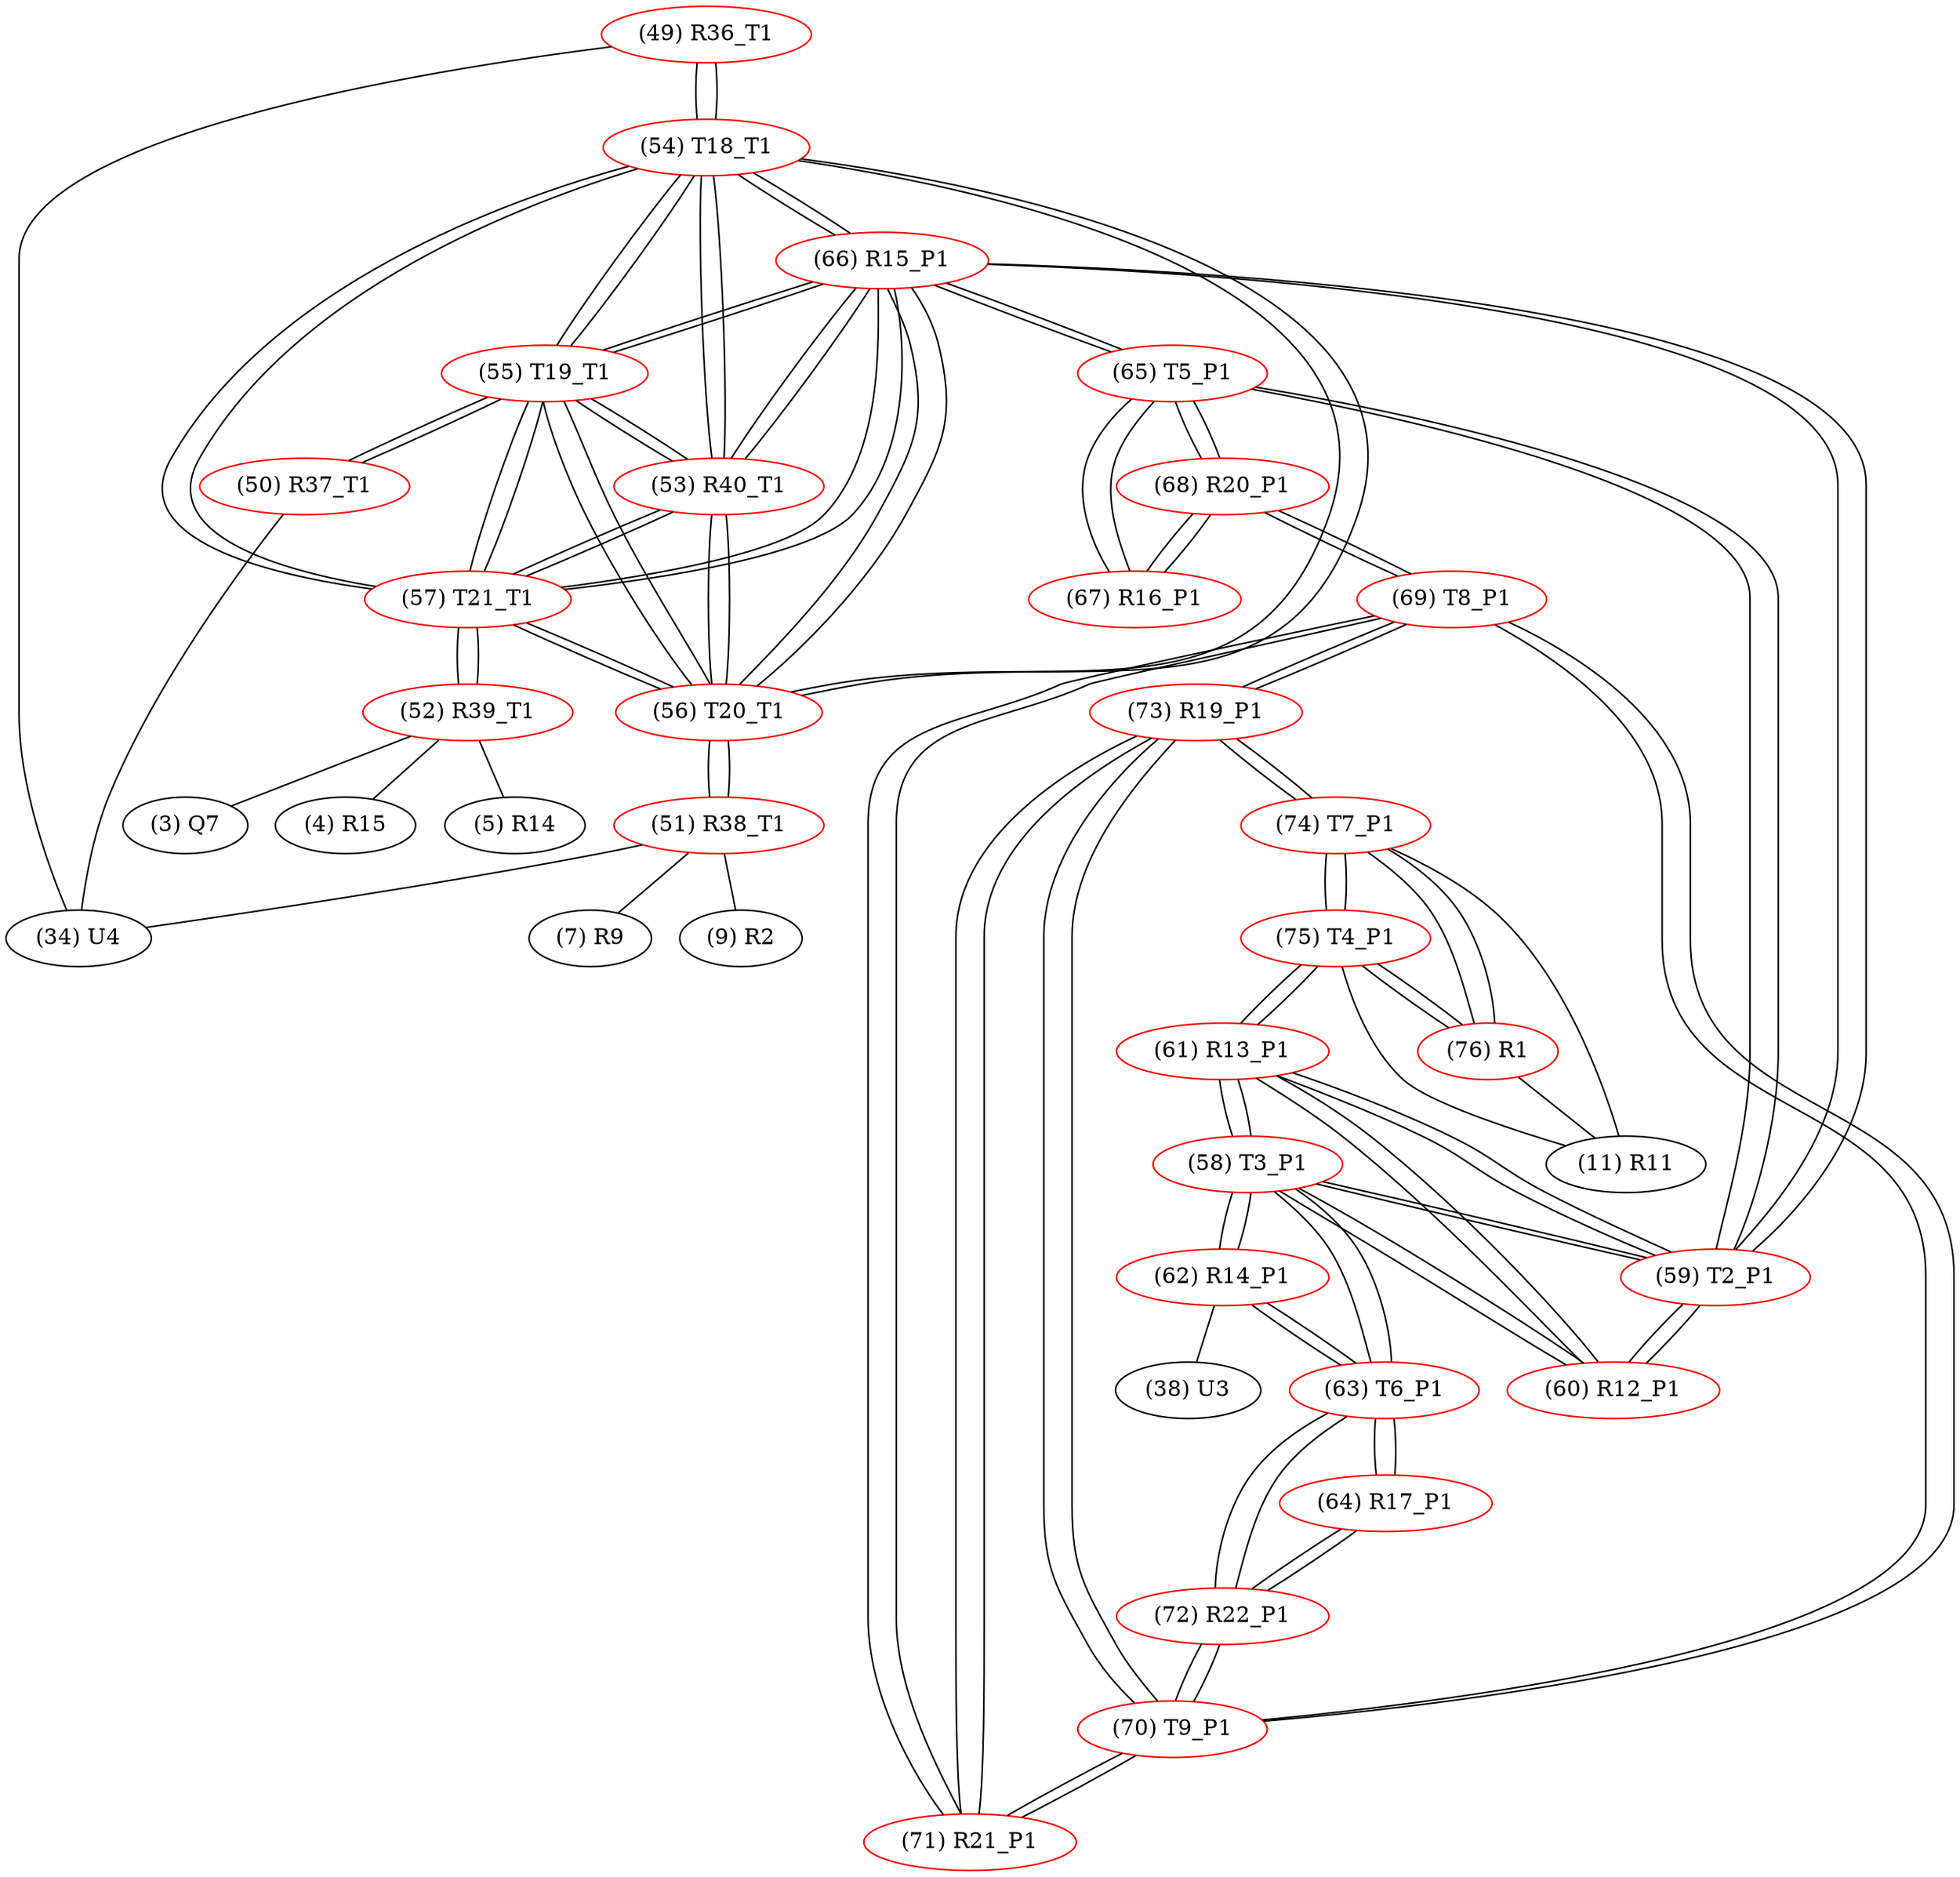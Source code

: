 graph {
	49 [label="(49) R36_T1" color=red]
	34 [label="(34) U4"]
	54 [label="(54) T18_T1"]
	50 [label="(50) R37_T1" color=red]
	34 [label="(34) U4"]
	55 [label="(55) T19_T1"]
	51 [label="(51) R38_T1" color=red]
	34 [label="(34) U4"]
	7 [label="(7) R9"]
	9 [label="(9) R2"]
	56 [label="(56) T20_T1"]
	52 [label="(52) R39_T1" color=red]
	3 [label="(3) Q7"]
	4 [label="(4) R15"]
	5 [label="(5) R14"]
	57 [label="(57) T21_T1"]
	53 [label="(53) R40_T1" color=red]
	66 [label="(66) R15_P1"]
	54 [label="(54) T18_T1"]
	57 [label="(57) T21_T1"]
	56 [label="(56) T20_T1"]
	55 [label="(55) T19_T1"]
	54 [label="(54) T18_T1" color=red]
	49 [label="(49) R36_T1"]
	66 [label="(66) R15_P1"]
	57 [label="(57) T21_T1"]
	56 [label="(56) T20_T1"]
	55 [label="(55) T19_T1"]
	53 [label="(53) R40_T1"]
	55 [label="(55) T19_T1" color=red]
	50 [label="(50) R37_T1"]
	66 [label="(66) R15_P1"]
	54 [label="(54) T18_T1"]
	57 [label="(57) T21_T1"]
	56 [label="(56) T20_T1"]
	53 [label="(53) R40_T1"]
	56 [label="(56) T20_T1" color=red]
	51 [label="(51) R38_T1"]
	66 [label="(66) R15_P1"]
	54 [label="(54) T18_T1"]
	57 [label="(57) T21_T1"]
	55 [label="(55) T19_T1"]
	53 [label="(53) R40_T1"]
	57 [label="(57) T21_T1" color=red]
	52 [label="(52) R39_T1"]
	66 [label="(66) R15_P1"]
	54 [label="(54) T18_T1"]
	56 [label="(56) T20_T1"]
	55 [label="(55) T19_T1"]
	53 [label="(53) R40_T1"]
	58 [label="(58) T3_P1" color=red]
	62 [label="(62) R14_P1"]
	63 [label="(63) T6_P1"]
	61 [label="(61) R13_P1"]
	60 [label="(60) R12_P1"]
	59 [label="(59) T2_P1"]
	59 [label="(59) T2_P1" color=red]
	61 [label="(61) R13_P1"]
	58 [label="(58) T3_P1"]
	60 [label="(60) R12_P1"]
	65 [label="(65) T5_P1"]
	66 [label="(66) R15_P1"]
	60 [label="(60) R12_P1" color=red]
	61 [label="(61) R13_P1"]
	58 [label="(58) T3_P1"]
	59 [label="(59) T2_P1"]
	61 [label="(61) R13_P1" color=red]
	75 [label="(75) T4_P1"]
	58 [label="(58) T3_P1"]
	60 [label="(60) R12_P1"]
	59 [label="(59) T2_P1"]
	62 [label="(62) R14_P1" color=red]
	38 [label="(38) U3"]
	58 [label="(58) T3_P1"]
	63 [label="(63) T6_P1"]
	63 [label="(63) T6_P1" color=red]
	62 [label="(62) R14_P1"]
	58 [label="(58) T3_P1"]
	72 [label="(72) R22_P1"]
	64 [label="(64) R17_P1"]
	64 [label="(64) R17_P1" color=red]
	72 [label="(72) R22_P1"]
	63 [label="(63) T6_P1"]
	65 [label="(65) T5_P1" color=red]
	59 [label="(59) T2_P1"]
	66 [label="(66) R15_P1"]
	67 [label="(67) R16_P1"]
	68 [label="(68) R20_P1"]
	66 [label="(66) R15_P1" color=red]
	54 [label="(54) T18_T1"]
	57 [label="(57) T21_T1"]
	56 [label="(56) T20_T1"]
	55 [label="(55) T19_T1"]
	53 [label="(53) R40_T1"]
	59 [label="(59) T2_P1"]
	65 [label="(65) T5_P1"]
	67 [label="(67) R16_P1" color=red]
	65 [label="(65) T5_P1"]
	68 [label="(68) R20_P1"]
	68 [label="(68) R20_P1" color=red]
	69 [label="(69) T8_P1"]
	67 [label="(67) R16_P1"]
	65 [label="(65) T5_P1"]
	69 [label="(69) T8_P1" color=red]
	70 [label="(70) T9_P1"]
	71 [label="(71) R21_P1"]
	73 [label="(73) R19_P1"]
	68 [label="(68) R20_P1"]
	70 [label="(70) T9_P1" color=red]
	72 [label="(72) R22_P1"]
	71 [label="(71) R21_P1"]
	69 [label="(69) T8_P1"]
	73 [label="(73) R19_P1"]
	71 [label="(71) R21_P1" color=red]
	70 [label="(70) T9_P1"]
	69 [label="(69) T8_P1"]
	73 [label="(73) R19_P1"]
	72 [label="(72) R22_P1" color=red]
	70 [label="(70) T9_P1"]
	63 [label="(63) T6_P1"]
	64 [label="(64) R17_P1"]
	73 [label="(73) R19_P1" color=red]
	70 [label="(70) T9_P1"]
	71 [label="(71) R21_P1"]
	69 [label="(69) T8_P1"]
	74 [label="(74) T7_P1"]
	74 [label="(74) T7_P1" color=red]
	76 [label="(76) R1"]
	75 [label="(75) T4_P1"]
	11 [label="(11) R11"]
	73 [label="(73) R19_P1"]
	75 [label="(75) T4_P1" color=red]
	61 [label="(61) R13_P1"]
	76 [label="(76) R1"]
	74 [label="(74) T7_P1"]
	11 [label="(11) R11"]
	76 [label="(76) R1" color=red]
	75 [label="(75) T4_P1"]
	74 [label="(74) T7_P1"]
	11 [label="(11) R11"]
	49 -- 34
	49 -- 54
	50 -- 34
	50 -- 55
	51 -- 34
	51 -- 7
	51 -- 9
	51 -- 56
	52 -- 3
	52 -- 4
	52 -- 5
	52 -- 57
	53 -- 66
	53 -- 54
	53 -- 57
	53 -- 56
	53 -- 55
	54 -- 49
	54 -- 66
	54 -- 57
	54 -- 56
	54 -- 55
	54 -- 53
	55 -- 50
	55 -- 66
	55 -- 54
	55 -- 57
	55 -- 56
	55 -- 53
	56 -- 51
	56 -- 66
	56 -- 54
	56 -- 57
	56 -- 55
	56 -- 53
	57 -- 52
	57 -- 66
	57 -- 54
	57 -- 56
	57 -- 55
	57 -- 53
	58 -- 62
	58 -- 63
	58 -- 61
	58 -- 60
	58 -- 59
	59 -- 61
	59 -- 58
	59 -- 60
	59 -- 65
	59 -- 66
	60 -- 61
	60 -- 58
	60 -- 59
	61 -- 75
	61 -- 58
	61 -- 60
	61 -- 59
	62 -- 38
	62 -- 58
	62 -- 63
	63 -- 62
	63 -- 58
	63 -- 72
	63 -- 64
	64 -- 72
	64 -- 63
	65 -- 59
	65 -- 66
	65 -- 67
	65 -- 68
	66 -- 54
	66 -- 57
	66 -- 56
	66 -- 55
	66 -- 53
	66 -- 59
	66 -- 65
	67 -- 65
	67 -- 68
	68 -- 69
	68 -- 67
	68 -- 65
	69 -- 70
	69 -- 71
	69 -- 73
	69 -- 68
	70 -- 72
	70 -- 71
	70 -- 69
	70 -- 73
	71 -- 70
	71 -- 69
	71 -- 73
	72 -- 70
	72 -- 63
	72 -- 64
	73 -- 70
	73 -- 71
	73 -- 69
	73 -- 74
	74 -- 76
	74 -- 75
	74 -- 11
	74 -- 73
	75 -- 61
	75 -- 76
	75 -- 74
	75 -- 11
	76 -- 75
	76 -- 74
	76 -- 11
}